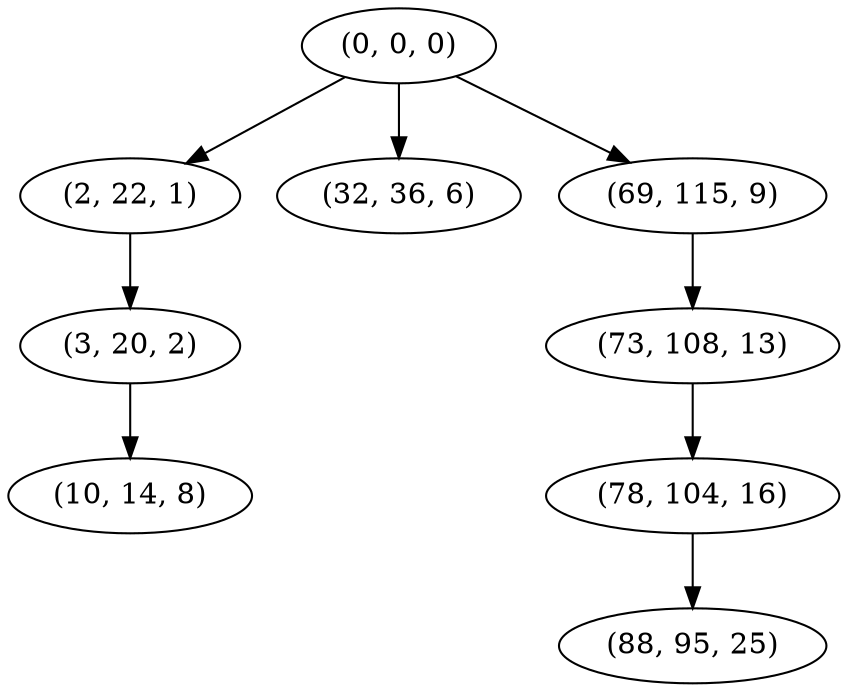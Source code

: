 digraph tree {
    "(0, 0, 0)";
    "(2, 22, 1)";
    "(3, 20, 2)";
    "(10, 14, 8)";
    "(32, 36, 6)";
    "(69, 115, 9)";
    "(73, 108, 13)";
    "(78, 104, 16)";
    "(88, 95, 25)";
    "(0, 0, 0)" -> "(2, 22, 1)";
    "(0, 0, 0)" -> "(32, 36, 6)";
    "(0, 0, 0)" -> "(69, 115, 9)";
    "(2, 22, 1)" -> "(3, 20, 2)";
    "(3, 20, 2)" -> "(10, 14, 8)";
    "(69, 115, 9)" -> "(73, 108, 13)";
    "(73, 108, 13)" -> "(78, 104, 16)";
    "(78, 104, 16)" -> "(88, 95, 25)";
}
